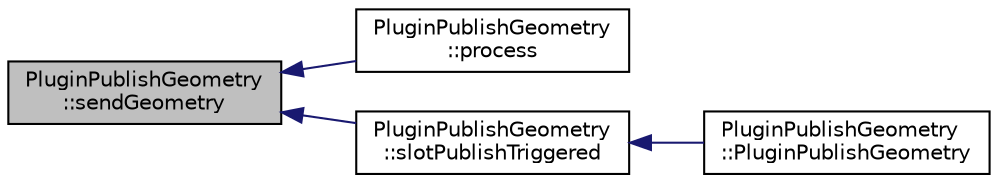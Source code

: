 digraph "PluginPublishGeometry::sendGeometry"
{
 // INTERACTIVE_SVG=YES
  edge [fontname="Helvetica",fontsize="10",labelfontname="Helvetica",labelfontsize="10"];
  node [fontname="Helvetica",fontsize="10",shape=record];
  rankdir="LR";
  Node1 [label="PluginPublishGeometry\l::sendGeometry",height=0.2,width=0.4,color="black", fillcolor="grey75", style="filled", fontcolor="black"];
  Node1 -> Node2 [dir="back",color="midnightblue",fontsize="10",style="solid",fontname="Helvetica"];
  Node2 [label="PluginPublishGeometry\l::process",height=0.2,width=0.4,color="black", fillcolor="white", style="filled",URL="$d5/db6/class_plugin_publish_geometry.html#af5088ac93beaefa0318196253ddb676d"];
  Node1 -> Node3 [dir="back",color="midnightblue",fontsize="10",style="solid",fontname="Helvetica"];
  Node3 [label="PluginPublishGeometry\l::slotPublishTriggered",height=0.2,width=0.4,color="black", fillcolor="white", style="filled",URL="$d5/db6/class_plugin_publish_geometry.html#ada4c3d82c7d4e71f2518bd6c70e75323"];
  Node3 -> Node4 [dir="back",color="midnightblue",fontsize="10",style="solid",fontname="Helvetica"];
  Node4 [label="PluginPublishGeometry\l::PluginPublishGeometry",height=0.2,width=0.4,color="black", fillcolor="white", style="filled",URL="$d5/db6/class_plugin_publish_geometry.html#a9e882d196592309be7142e9bac31031a"];
}
